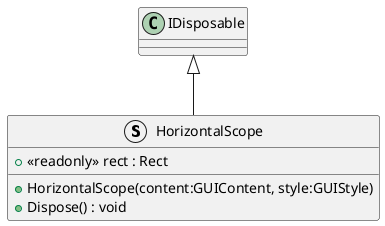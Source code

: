@startuml
struct HorizontalScope {
    + <<readonly>> rect : Rect
    + HorizontalScope(content:GUIContent, style:GUIStyle)
    + Dispose() : void
}
IDisposable <|-- HorizontalScope
@enduml
